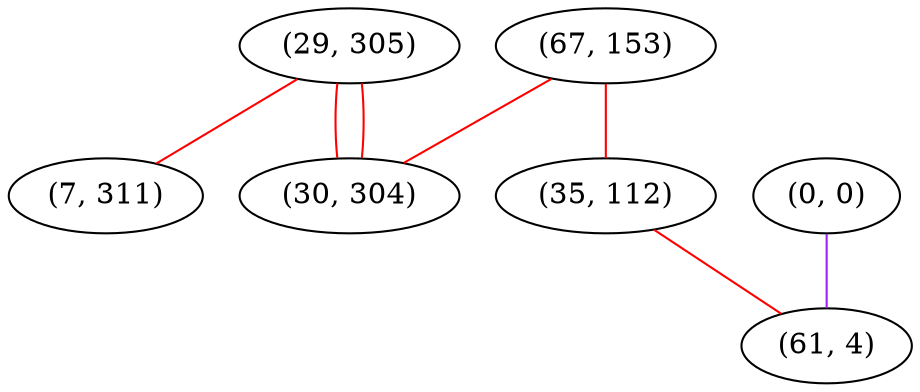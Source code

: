 graph "" {
"(29, 305)";
"(67, 153)";
"(0, 0)";
"(30, 304)";
"(35, 112)";
"(61, 4)";
"(7, 311)";
"(29, 305)" -- "(7, 311)"  [color=red, key=0, weight=1];
"(29, 305)" -- "(30, 304)"  [color=red, key=0, weight=1];
"(29, 305)" -- "(30, 304)"  [color=red, key=1, weight=1];
"(67, 153)" -- "(35, 112)"  [color=red, key=0, weight=1];
"(67, 153)" -- "(30, 304)"  [color=red, key=0, weight=1];
"(0, 0)" -- "(61, 4)"  [color=purple, key=0, weight=4];
"(35, 112)" -- "(61, 4)"  [color=red, key=0, weight=1];
}
